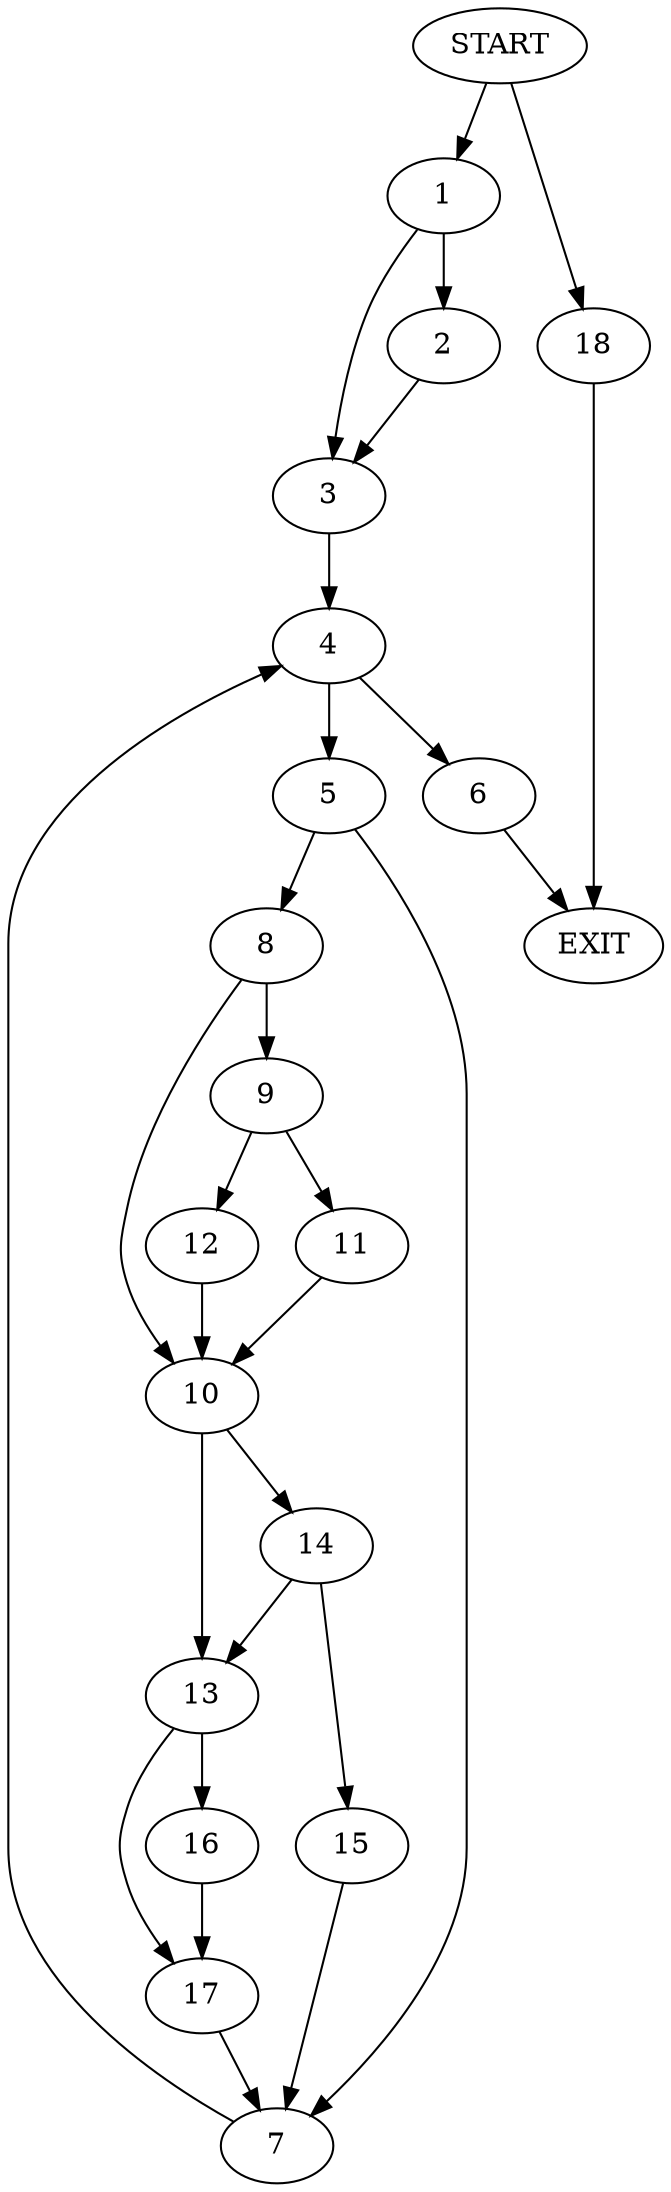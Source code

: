 digraph {
0 [label="START"]
19 [label="EXIT"]
0 -> 1
1 -> 2
1 -> 3
3 -> 4
2 -> 3
4 -> 5
4 -> 6
6 -> 19
5 -> 7
5 -> 8
7 -> 4
8 -> 9
8 -> 10
9 -> 11
9 -> 12
10 -> 13
10 -> 14
11 -> 10
12 -> 10
14 -> 13
14 -> 15
13 -> 16
13 -> 17
15 -> 7
17 -> 7
16 -> 17
0 -> 18
18 -> 19
}
